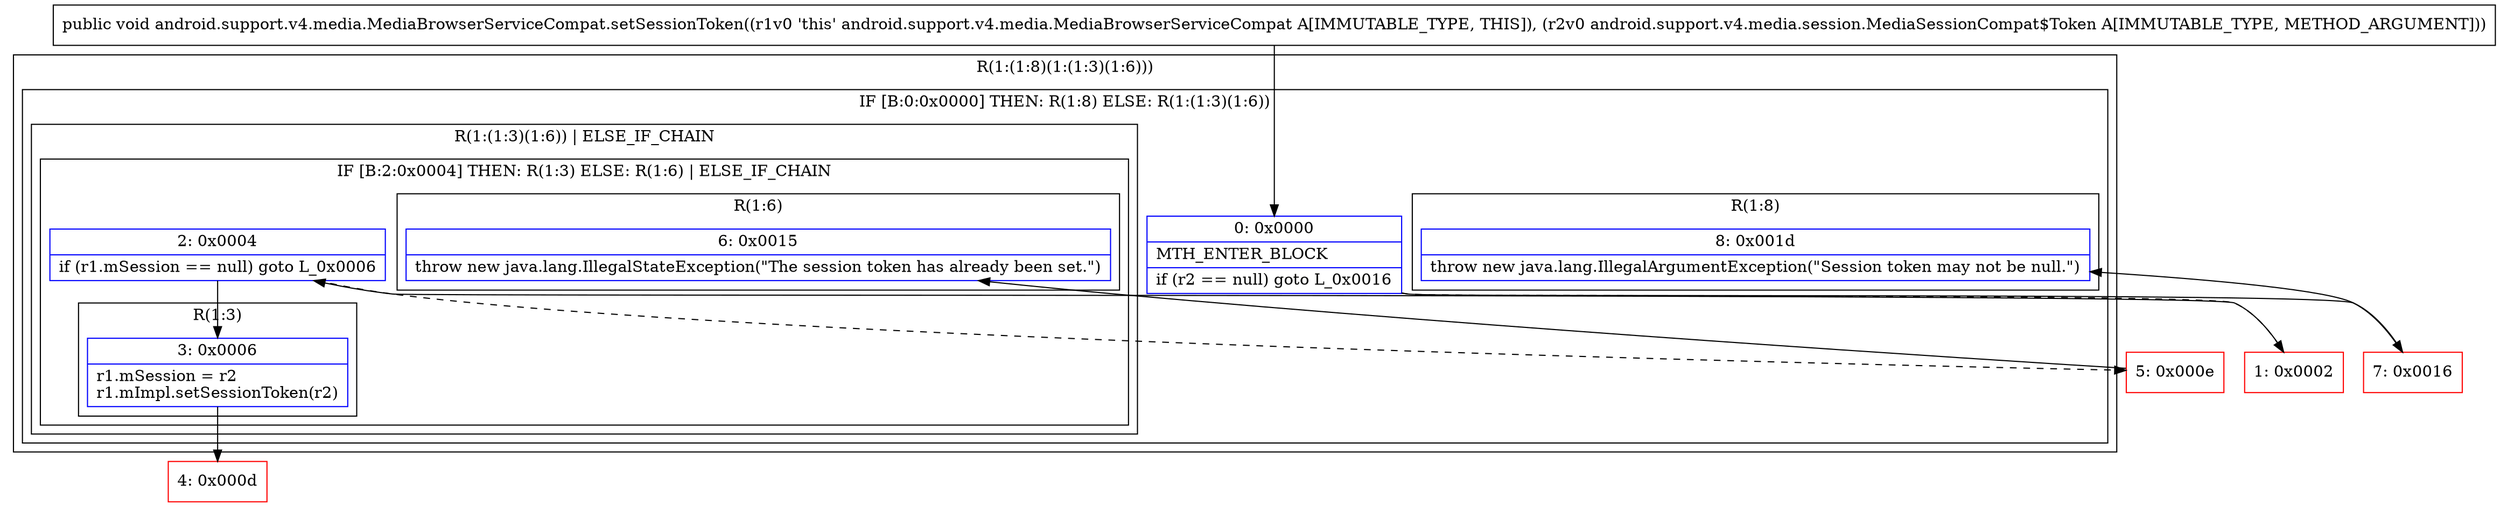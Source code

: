 digraph "CFG forandroid.support.v4.media.MediaBrowserServiceCompat.setSessionToken(Landroid\/support\/v4\/media\/session\/MediaSessionCompat$Token;)V" {
subgraph cluster_Region_1477780000 {
label = "R(1:(1:8)(1:(1:3)(1:6)))";
node [shape=record,color=blue];
subgraph cluster_IfRegion_226241964 {
label = "IF [B:0:0x0000] THEN: R(1:8) ELSE: R(1:(1:3)(1:6))";
node [shape=record,color=blue];
Node_0 [shape=record,label="{0\:\ 0x0000|MTH_ENTER_BLOCK\l|if (r2 == null) goto L_0x0016\l}"];
subgraph cluster_Region_947641 {
label = "R(1:8)";
node [shape=record,color=blue];
Node_8 [shape=record,label="{8\:\ 0x001d|throw new java.lang.IllegalArgumentException(\"Session token may not be null.\")\l}"];
}
subgraph cluster_Region_1751575093 {
label = "R(1:(1:3)(1:6)) | ELSE_IF_CHAIN\l";
node [shape=record,color=blue];
subgraph cluster_IfRegion_429113659 {
label = "IF [B:2:0x0004] THEN: R(1:3) ELSE: R(1:6) | ELSE_IF_CHAIN\l";
node [shape=record,color=blue];
Node_2 [shape=record,label="{2\:\ 0x0004|if (r1.mSession == null) goto L_0x0006\l}"];
subgraph cluster_Region_1970179816 {
label = "R(1:3)";
node [shape=record,color=blue];
Node_3 [shape=record,label="{3\:\ 0x0006|r1.mSession = r2\lr1.mImpl.setSessionToken(r2)\l}"];
}
subgraph cluster_Region_104767041 {
label = "R(1:6)";
node [shape=record,color=blue];
Node_6 [shape=record,label="{6\:\ 0x0015|throw new java.lang.IllegalStateException(\"The session token has already been set.\")\l}"];
}
}
}
}
}
Node_1 [shape=record,color=red,label="{1\:\ 0x0002}"];
Node_4 [shape=record,color=red,label="{4\:\ 0x000d}"];
Node_5 [shape=record,color=red,label="{5\:\ 0x000e}"];
Node_7 [shape=record,color=red,label="{7\:\ 0x0016}"];
MethodNode[shape=record,label="{public void android.support.v4.media.MediaBrowserServiceCompat.setSessionToken((r1v0 'this' android.support.v4.media.MediaBrowserServiceCompat A[IMMUTABLE_TYPE, THIS]), (r2v0 android.support.v4.media.session.MediaSessionCompat$Token A[IMMUTABLE_TYPE, METHOD_ARGUMENT])) }"];
MethodNode -> Node_0;
Node_0 -> Node_1[style=dashed];
Node_0 -> Node_7;
Node_2 -> Node_3;
Node_2 -> Node_5[style=dashed];
Node_3 -> Node_4;
Node_1 -> Node_2;
Node_5 -> Node_6;
Node_7 -> Node_8;
}

